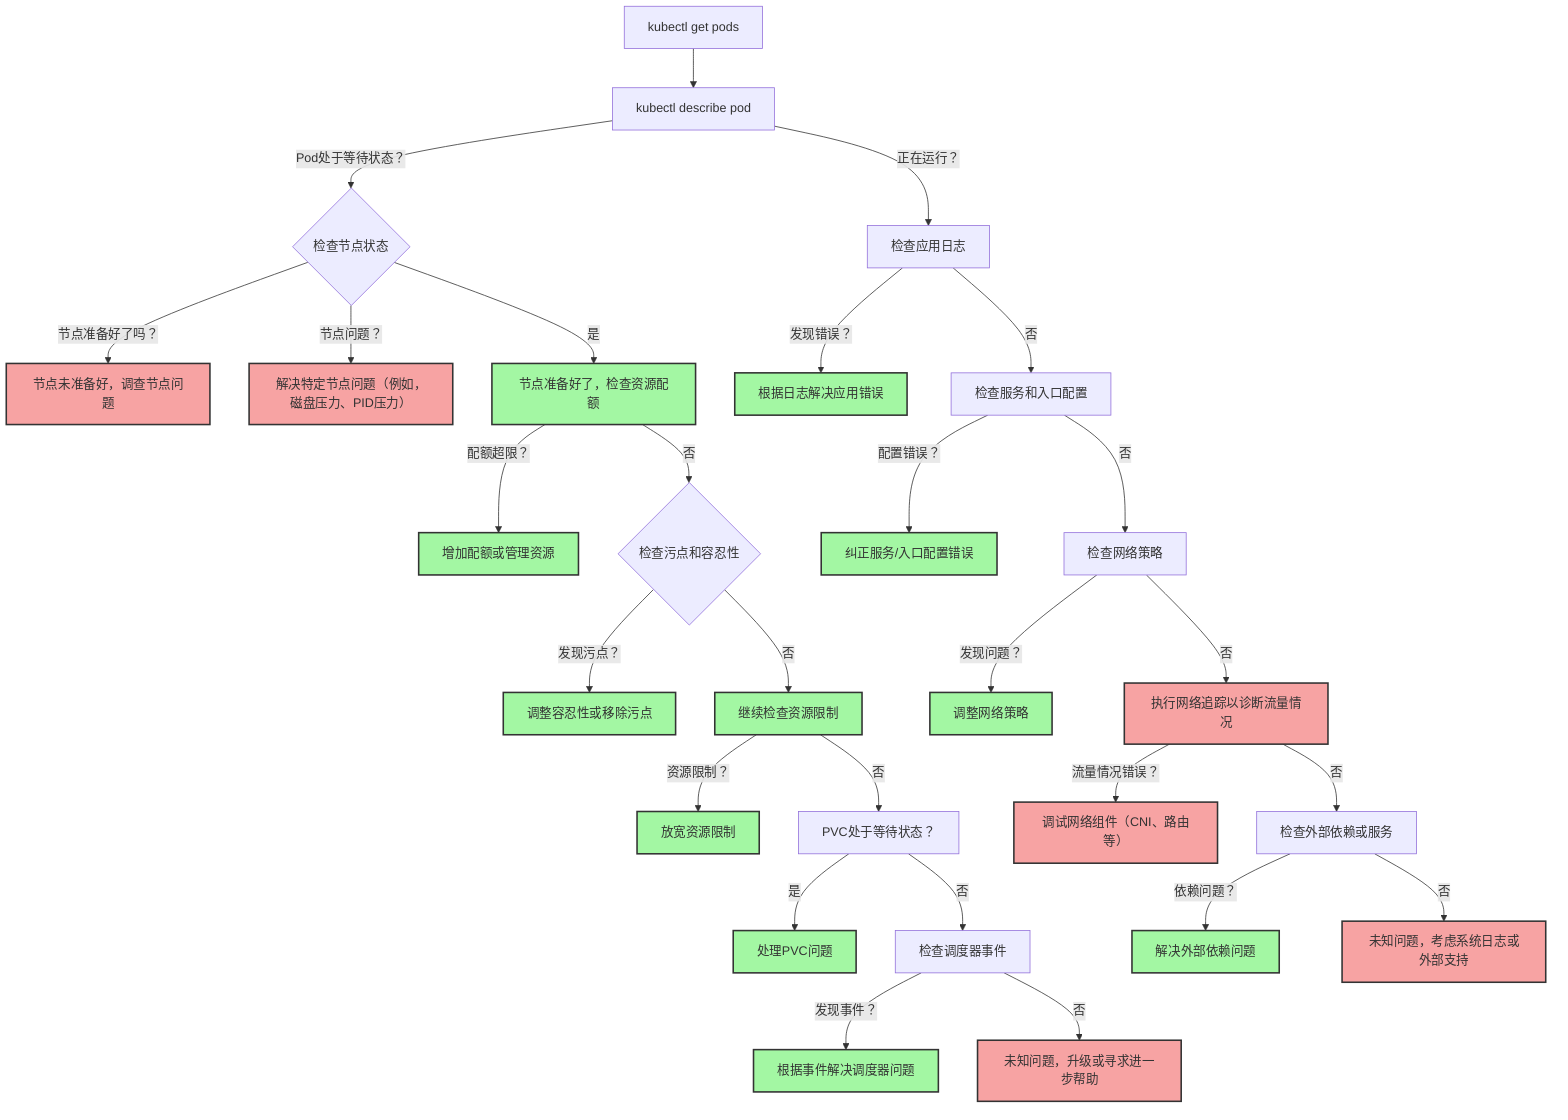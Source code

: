 flowchart TD
    A1["kubectl get pods"] --> A2["kubectl describe pod <pod-name>"]
    A2 -->|Pod处于等待状态？| A3{"检查节点状态"}
    A3 -->|节点准备好了吗？| A4["节点未准备好，调查节点问题"]:::no
    A3 -->|节点问题？| A5["解决特定节点问题（例如，磁盘压力、PID压力）"]:::no
    A3 -->|是| A6["节点准备好了，检查资源配额"]:::yes
    A6 -->|配额超限？| A7["增加配额或管理资源"]:::yes
    A6 -->|否| A8{"检查污点和容忍性"}
    A8 -->|发现污点？| A9["调整容忍性或移除污点"]:::yes
    A8 -->|否| A10["继续检查资源限制"]:::yes

    A10 -->|资源限制？| A11["放宽资源限制"]:::yes
    A10 -->|否| A12["PVC处于等待状态？"]
    A12 -->|是| A13["处理PVC问题"]:::yes
    A12 -->|否| A14["检查调度器事件"]
    A14 -->|发现事件？| A15["根据事件解决调度器问题"]:::yes
    A14 -->|否| A16["未知问题，升级或寻求进一步帮助"]:::no

    A2 -->|正在运行？| B1["检查应用日志"]
    B1 -->|发现错误？| B2["根据日志解决应用错误"]:::yes
    B1 -->|否| B3["检查服务和入口配置"]
    B3 -->|配置错误？| B4["纠正服务/入口配置错误"]:::yes
    B3 -->|否| B5["检查网络策略"]
    B5 -->|发现问题？| B6["调整网络策略"]:::yes
    B5 -->|否| B7["执行网络追踪以诊断流量情况"]:::no

    B7 -->|流量情况错误？| B8["调试网络组件（CNI、路由等）"]:::no
    B7 -->|否| B9["检查外部依赖或服务"]
    B9 -->|依赖问题？| B10["解决外部依赖问题"]:::yes
    B9 -->|否| B11["未知问题，考虑系统日志或外部支持"]:::no

    classDef yes fill:#a3f7a3,stroke:#333,stroke-width:2px;
    classDef no fill:#f7a3a3,stroke:#333,stroke-width:2px;